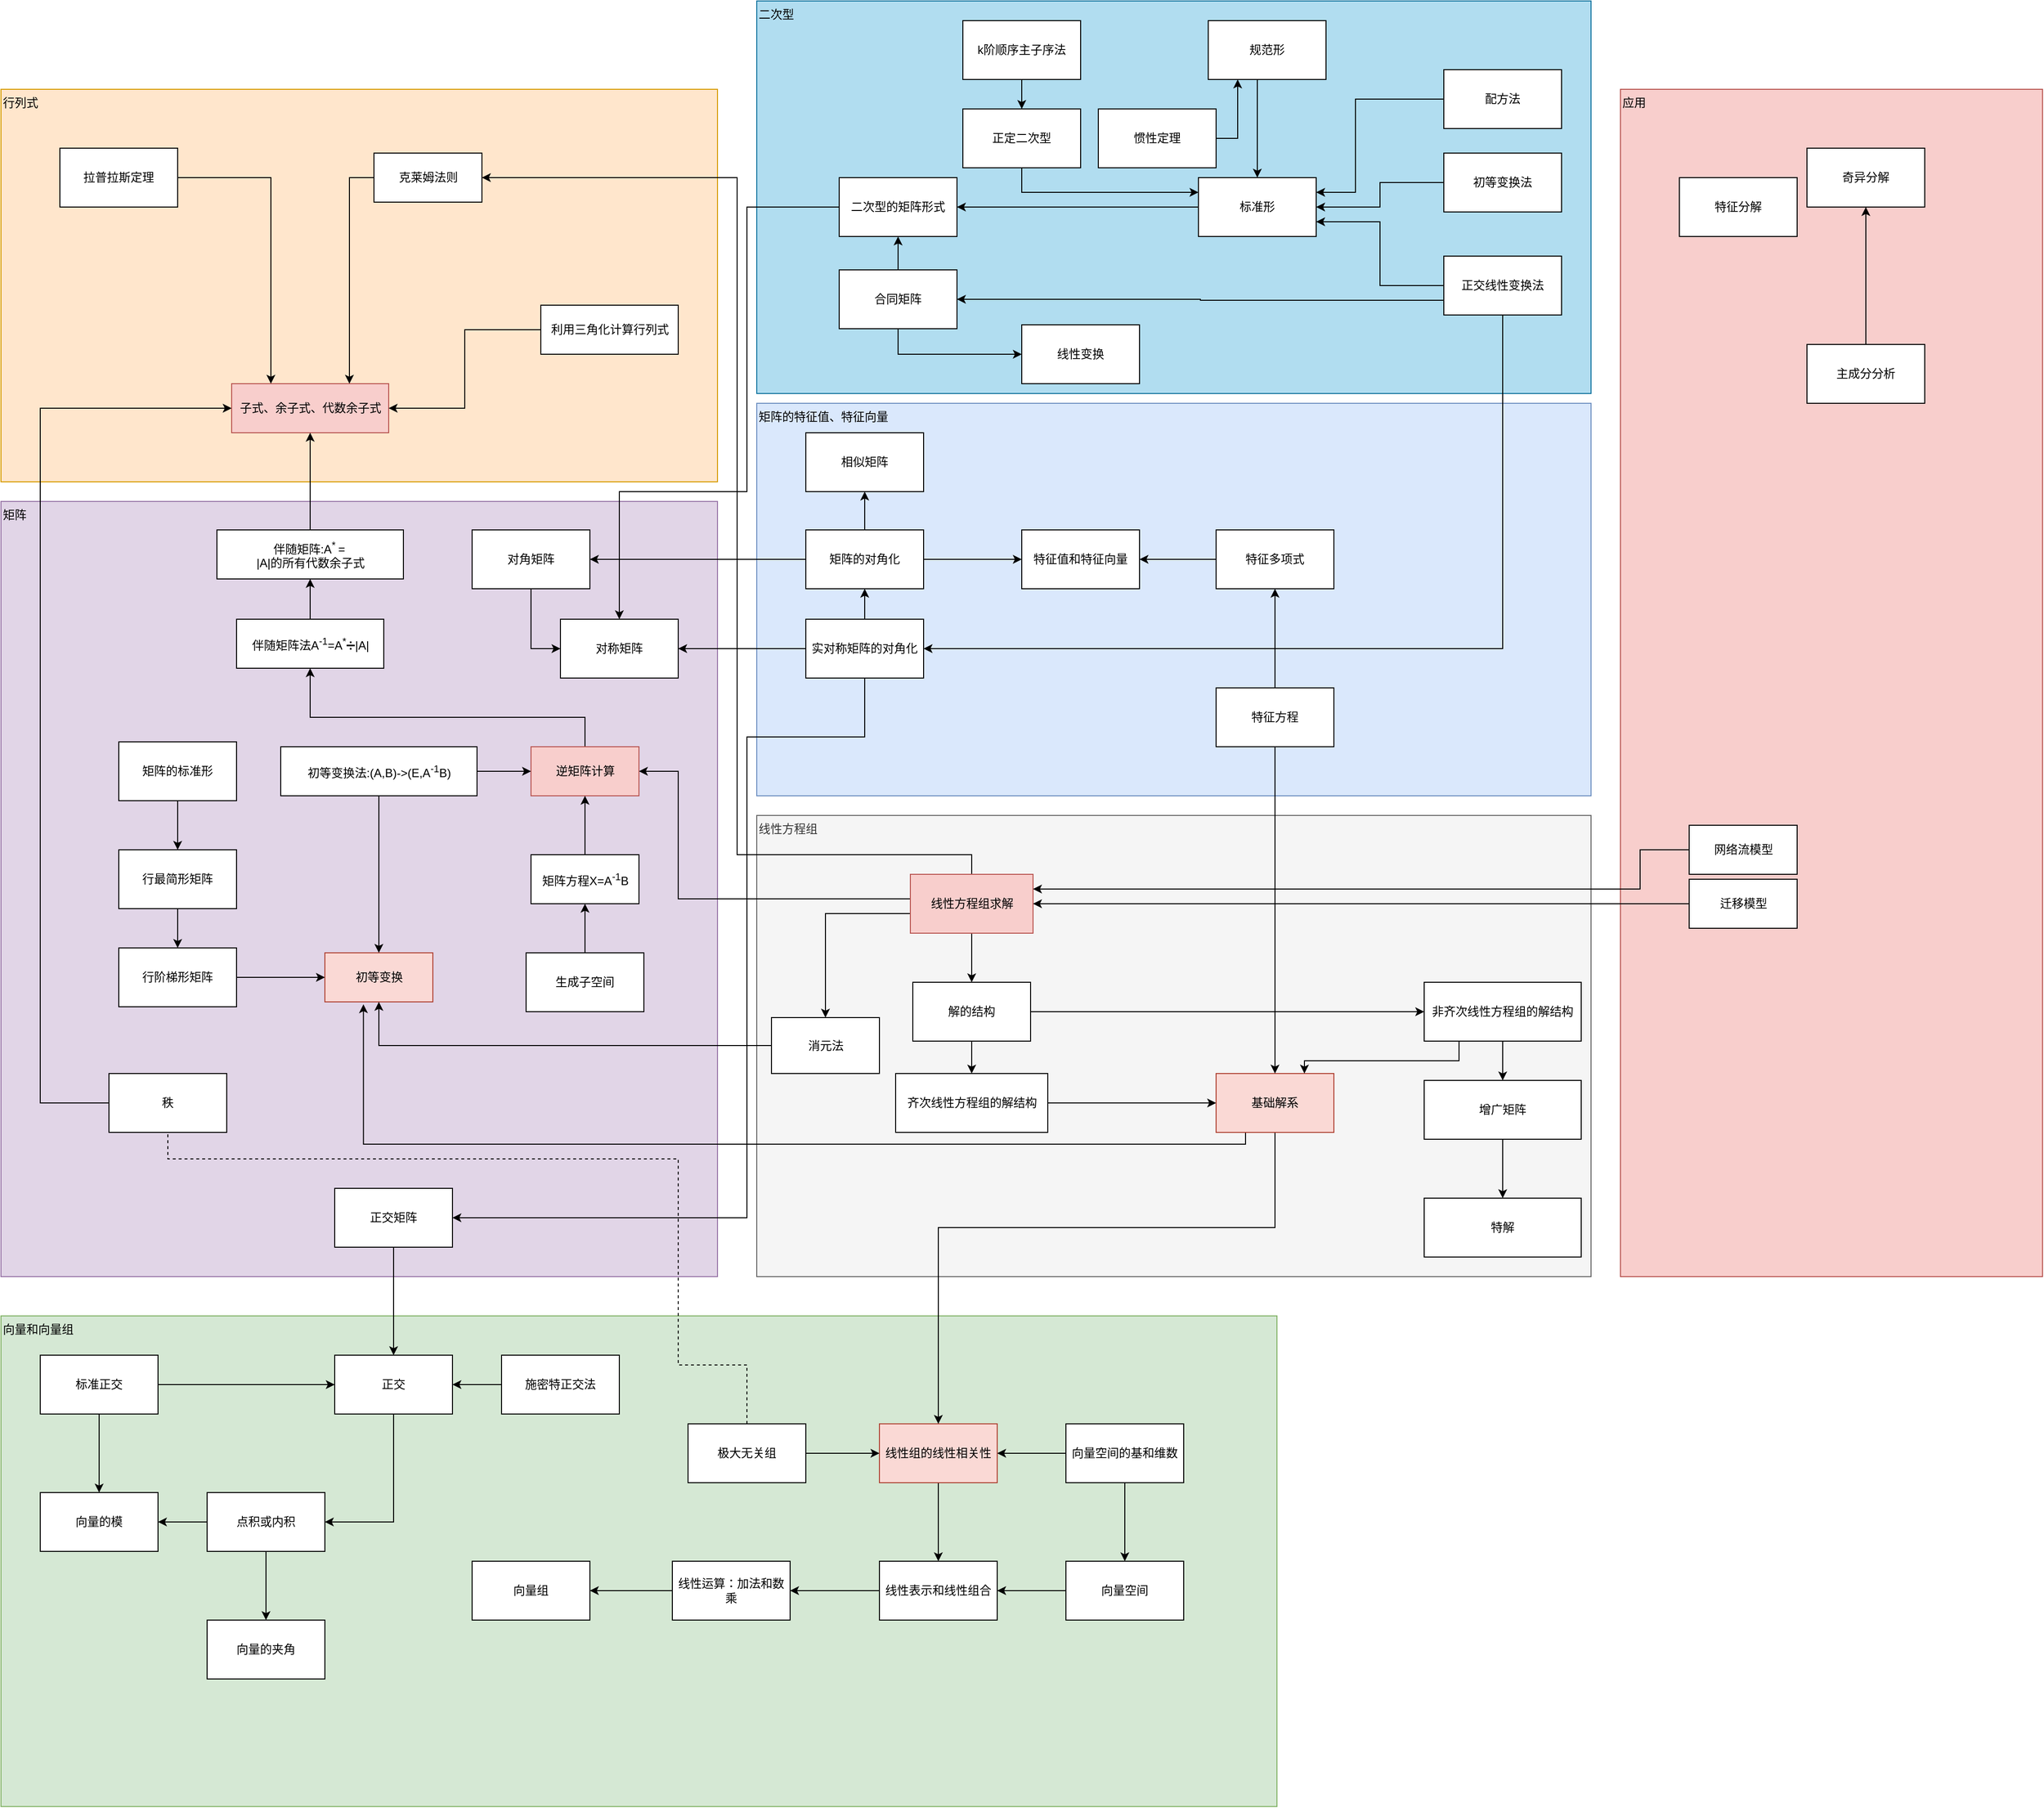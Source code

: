 <mxfile version="21.5.2" type="github">
  <diagram id="LYvnLIcDRPvLys48fhbC" name="Page-1">
    <mxGraphModel dx="2934" dy="1202" grid="1" gridSize="10" guides="1" tooltips="1" connect="1" arrows="1" fold="1" page="1" pageScale="1" pageWidth="827" pageHeight="1169" math="0" shadow="0">
      <root>
        <mxCell id="0" />
        <mxCell id="1" parent="0" />
        <mxCell id="4r-EFYu74ZcHJKSVUpbx-32" value="二次型" style="html=1;fillColor=#b1ddf0;strokeColor=#10739e;verticalAlign=top;align=left;" parent="1" vertex="1">
          <mxGeometry x="270" y="20" width="850" height="400" as="geometry" />
        </mxCell>
        <mxCell id="4r-EFYu74ZcHJKSVUpbx-9" value="应用" style="html=1;fillColor=#f8cecc;strokeColor=#b85450;verticalAlign=top;align=left;" parent="1" vertex="1">
          <mxGeometry x="1150" y="110" width="430" height="1210" as="geometry" />
        </mxCell>
        <mxCell id="4r-EFYu74ZcHJKSVUpbx-8" value="矩阵的特征值、特征向量" style="html=1;fillColor=#dae8fc;strokeColor=#6c8ebf;verticalAlign=top;align=left;" parent="1" vertex="1">
          <mxGeometry x="270" y="430" width="850" height="400" as="geometry" />
        </mxCell>
        <mxCell id="mByM-L_YtEdj-Pzh2EhQ-19" value="向量和向量组" style="rounded=0;whiteSpace=wrap;html=1;align=left;fillColor=#d5e8d4;strokeColor=#82b366;verticalAlign=top;" parent="1" vertex="1">
          <mxGeometry x="-500" y="1360" width="1300" height="500" as="geometry" />
        </mxCell>
        <mxCell id="mByM-L_YtEdj-Pzh2EhQ-14" value="线性方程组" style="rounded=0;whiteSpace=wrap;html=1;fillColor=#f5f5f5;strokeColor=#666666;fontColor=#333333;verticalAlign=top;align=left;" parent="1" vertex="1">
          <mxGeometry x="270" y="850" width="850" height="470" as="geometry" />
        </mxCell>
        <mxCell id="5PHVH8C7VnvAZDS9d-Uz-40" value="矩阵" style="html=1;align=left;verticalAlign=top;fillColor=#e1d5e7;strokeColor=#9673a6;" parent="1" vertex="1">
          <mxGeometry x="-500" y="530" width="730" height="790" as="geometry" />
        </mxCell>
        <mxCell id="5PHVH8C7VnvAZDS9d-Uz-39" value="行列式" style="html=1;fillColor=#ffe6cc;strokeColor=#d79b00;verticalAlign=top;align=left;" parent="1" vertex="1">
          <mxGeometry x="-500" y="110" width="730" height="400" as="geometry" />
        </mxCell>
        <mxCell id="5PHVH8C7VnvAZDS9d-Uz-6" value="子式、余子式、代数余子式" style="html=1;fillColor=#f8cecc;strokeColor=#b85450;" parent="1" vertex="1">
          <mxGeometry x="-265" y="410" width="160" height="50" as="geometry" />
        </mxCell>
        <mxCell id="4r-EFYu74ZcHJKSVUpbx-2" style="edgeStyle=orthogonalEdgeStyle;rounded=0;orthogonalLoop=1;jettySize=auto;html=1;entryX=1;entryY=0.5;entryDx=0;entryDy=0;" parent="1" source="5PHVH8C7VnvAZDS9d-Uz-12" target="5PHVH8C7VnvAZDS9d-Uz-6" edge="1">
          <mxGeometry relative="1" as="geometry" />
        </mxCell>
        <mxCell id="5PHVH8C7VnvAZDS9d-Uz-12" value="利用三角化计算行列式" style="html=1;" parent="1" vertex="1">
          <mxGeometry x="50" y="330" width="140" height="50" as="geometry" />
        </mxCell>
        <mxCell id="5PHVH8C7VnvAZDS9d-Uz-18" style="edgeStyle=orthogonalEdgeStyle;rounded=0;orthogonalLoop=1;jettySize=auto;html=1;entryX=0.75;entryY=0;entryDx=0;entryDy=0;" parent="1" source="5PHVH8C7VnvAZDS9d-Uz-17" target="5PHVH8C7VnvAZDS9d-Uz-6" edge="1">
          <mxGeometry relative="1" as="geometry">
            <Array as="points">
              <mxPoint x="-145" y="200" />
            </Array>
          </mxGeometry>
        </mxCell>
        <mxCell id="5PHVH8C7VnvAZDS9d-Uz-17" value="克莱姆法则" style="html=1;" parent="1" vertex="1">
          <mxGeometry x="-120" y="175" width="110" height="50" as="geometry" />
        </mxCell>
        <mxCell id="5PHVH8C7VnvAZDS9d-Uz-42" style="edgeStyle=orthogonalEdgeStyle;rounded=0;orthogonalLoop=1;jettySize=auto;html=1;entryX=0.5;entryY=1;entryDx=0;entryDy=0;" parent="1" source="5PHVH8C7VnvAZDS9d-Uz-23" target="5PHVH8C7VnvAZDS9d-Uz-41" edge="1">
          <mxGeometry relative="1" as="geometry" />
        </mxCell>
        <mxCell id="5PHVH8C7VnvAZDS9d-Uz-23" value="伴随矩阵法A&lt;sup&gt;-1&lt;/sup&gt;=A&lt;sup&gt;*&lt;/sup&gt;➗|A|" style="html=1;" parent="1" vertex="1">
          <mxGeometry x="-260" y="650" width="150" height="50" as="geometry" />
        </mxCell>
        <mxCell id="Q66xr4aZI0zNeTZ2arCn-2" style="edgeStyle=orthogonalEdgeStyle;rounded=0;orthogonalLoop=1;jettySize=auto;html=1;" parent="1" source="5PHVH8C7VnvAZDS9d-Uz-26" target="5PHVH8C7VnvAZDS9d-Uz-23" edge="1">
          <mxGeometry relative="1" as="geometry">
            <Array as="points">
              <mxPoint x="95" y="750" />
              <mxPoint x="-185" y="750" />
            </Array>
          </mxGeometry>
        </mxCell>
        <mxCell id="5PHVH8C7VnvAZDS9d-Uz-26" value="逆矩阵计算" style="html=1;fillColor=#f8cecc;strokeColor=#b85450;" parent="1" vertex="1">
          <mxGeometry x="40" y="780" width="110" height="50" as="geometry" />
        </mxCell>
        <mxCell id="5PHVH8C7VnvAZDS9d-Uz-32" style="edgeStyle=orthogonalEdgeStyle;rounded=0;orthogonalLoop=1;jettySize=auto;html=1;entryX=0.5;entryY=1;entryDx=0;entryDy=0;" parent="1" source="5PHVH8C7VnvAZDS9d-Uz-31" target="5PHVH8C7VnvAZDS9d-Uz-26" edge="1">
          <mxGeometry relative="1" as="geometry" />
        </mxCell>
        <mxCell id="5PHVH8C7VnvAZDS9d-Uz-31" value="矩阵方程X=A&lt;sup&gt;-1&lt;/sup&gt;B" style="html=1;" parent="1" vertex="1">
          <mxGeometry x="40" y="890" width="110" height="50" as="geometry" />
        </mxCell>
        <mxCell id="5PHVH8C7VnvAZDS9d-Uz-37" style="edgeStyle=orthogonalEdgeStyle;rounded=0;orthogonalLoop=1;jettySize=auto;html=1;entryX=1;entryY=0.5;entryDx=0;entryDy=0;" parent="1" source="5PHVH8C7VnvAZDS9d-Uz-36" target="5PHVH8C7VnvAZDS9d-Uz-17" edge="1">
          <mxGeometry relative="1" as="geometry">
            <Array as="points">
              <mxPoint x="250" y="890" />
              <mxPoint x="250" y="200" />
            </Array>
          </mxGeometry>
        </mxCell>
        <mxCell id="5PHVH8C7VnvAZDS9d-Uz-38" style="edgeStyle=orthogonalEdgeStyle;rounded=0;orthogonalLoop=1;jettySize=auto;html=1;exitX=0;exitY=0.25;exitDx=0;exitDy=0;entryX=1;entryY=0.5;entryDx=0;entryDy=0;" parent="1" source="5PHVH8C7VnvAZDS9d-Uz-36" target="5PHVH8C7VnvAZDS9d-Uz-26" edge="1">
          <mxGeometry relative="1" as="geometry">
            <mxPoint x="335" y="650" as="sourcePoint" />
            <Array as="points">
              <mxPoint x="190" y="935" />
              <mxPoint x="190" y="805" />
            </Array>
          </mxGeometry>
        </mxCell>
        <mxCell id="4r-EFYu74ZcHJKSVUpbx-16" style="edgeStyle=orthogonalEdgeStyle;rounded=0;orthogonalLoop=1;jettySize=auto;html=1;" parent="1" source="5PHVH8C7VnvAZDS9d-Uz-36" target="Q66xr4aZI0zNeTZ2arCn-20" edge="1">
          <mxGeometry relative="1" as="geometry" />
        </mxCell>
        <mxCell id="4r-EFYu74ZcHJKSVUpbx-34" style="edgeStyle=orthogonalEdgeStyle;rounded=0;orthogonalLoop=1;jettySize=auto;html=1;entryX=0.5;entryY=0;entryDx=0;entryDy=0;" parent="1" source="5PHVH8C7VnvAZDS9d-Uz-36" target="v2L_EON9UGw1XS5caEC3-1" edge="1">
          <mxGeometry relative="1" as="geometry">
            <Array as="points">
              <mxPoint x="340" y="950" />
            </Array>
          </mxGeometry>
        </mxCell>
        <mxCell id="5PHVH8C7VnvAZDS9d-Uz-36" value="线性方程组求解" style="html=1;fillColor=#f8cecc;strokeColor=#b85450;" parent="1" vertex="1">
          <mxGeometry x="426.5" y="910" width="125" height="60" as="geometry" />
        </mxCell>
        <mxCell id="5PHVH8C7VnvAZDS9d-Uz-43" style="edgeStyle=orthogonalEdgeStyle;rounded=0;orthogonalLoop=1;jettySize=auto;html=1;" parent="1" source="5PHVH8C7VnvAZDS9d-Uz-41" target="5PHVH8C7VnvAZDS9d-Uz-6" edge="1">
          <mxGeometry relative="1" as="geometry" />
        </mxCell>
        <mxCell id="5PHVH8C7VnvAZDS9d-Uz-41" value="伴随矩阵:A&lt;sup&gt;* &lt;/sup&gt;=&lt;sup&gt;&amp;nbsp;&lt;/sup&gt;&lt;br&gt;|A|的所有代数余子式" style="html=1;align=center;" parent="1" vertex="1">
          <mxGeometry x="-280" y="559" width="190" height="50" as="geometry" />
        </mxCell>
        <mxCell id="5PHVH8C7VnvAZDS9d-Uz-46" value="初等变换" style="html=1;align=center;fillColor=#fad9d5;strokeColor=#ae4132;" parent="1" vertex="1">
          <mxGeometry x="-170" y="990" width="110" height="50" as="geometry" />
        </mxCell>
        <mxCell id="5PHVH8C7VnvAZDS9d-Uz-50" style="edgeStyle=orthogonalEdgeStyle;rounded=0;orthogonalLoop=1;jettySize=auto;html=1;entryX=0;entryY=0.5;entryDx=0;entryDy=0;" parent="1" source="5PHVH8C7VnvAZDS9d-Uz-48" target="5PHVH8C7VnvAZDS9d-Uz-26" edge="1">
          <mxGeometry relative="1" as="geometry" />
        </mxCell>
        <mxCell id="8KO_xlE7mbNVx4oiLtrY-1" style="edgeStyle=orthogonalEdgeStyle;rounded=0;orthogonalLoop=1;jettySize=auto;html=1;entryX=0.5;entryY=0;entryDx=0;entryDy=0;" edge="1" parent="1" source="5PHVH8C7VnvAZDS9d-Uz-48" target="5PHVH8C7VnvAZDS9d-Uz-46">
          <mxGeometry relative="1" as="geometry" />
        </mxCell>
        <mxCell id="5PHVH8C7VnvAZDS9d-Uz-48" value="初等变换法:(A,B)-&amp;gt;(E,A&lt;sup&gt;-1&lt;/sup&gt;B)" style="html=1;align=center;" parent="1" vertex="1">
          <mxGeometry x="-215" y="780" width="200" height="50" as="geometry" />
        </mxCell>
        <mxCell id="mByM-L_YtEdj-Pzh2EhQ-39" style="edgeStyle=orthogonalEdgeStyle;rounded=0;orthogonalLoop=1;jettySize=auto;html=1;entryX=0;entryY=0.5;entryDx=0;entryDy=0;exitX=0;exitY=0.5;exitDx=0;exitDy=0;" parent="1" source="mByM-L_YtEdj-Pzh2EhQ-2" target="5PHVH8C7VnvAZDS9d-Uz-6" edge="1">
          <mxGeometry relative="1" as="geometry">
            <Array as="points">
              <mxPoint x="-460" y="1143" />
              <mxPoint x="-460" y="435" />
            </Array>
          </mxGeometry>
        </mxCell>
        <mxCell id="mByM-L_YtEdj-Pzh2EhQ-2" value="秩" style="rounded=0;whiteSpace=wrap;html=1;" parent="1" vertex="1">
          <mxGeometry x="-390" y="1113" width="120" height="60" as="geometry" />
        </mxCell>
        <mxCell id="mByM-L_YtEdj-Pzh2EhQ-36" style="edgeStyle=orthogonalEdgeStyle;rounded=0;orthogonalLoop=1;jettySize=auto;html=1;entryX=1;entryY=0.5;entryDx=0;entryDy=0;" parent="1" source="mByM-L_YtEdj-Pzh2EhQ-3" target="mByM-L_YtEdj-Pzh2EhQ-30" edge="1">
          <mxGeometry relative="1" as="geometry">
            <Array as="points">
              <mxPoint x="-100" y="1570" />
            </Array>
          </mxGeometry>
        </mxCell>
        <mxCell id="mByM-L_YtEdj-Pzh2EhQ-3" value="正交" style="rounded=0;whiteSpace=wrap;html=1;" parent="1" vertex="1">
          <mxGeometry x="-160" y="1400" width="120" height="60" as="geometry" />
        </mxCell>
        <mxCell id="mByM-L_YtEdj-Pzh2EhQ-5" style="edgeStyle=orthogonalEdgeStyle;rounded=0;orthogonalLoop=1;jettySize=auto;html=1;" parent="1" source="mByM-L_YtEdj-Pzh2EhQ-4" target="mByM-L_YtEdj-Pzh2EhQ-3" edge="1">
          <mxGeometry relative="1" as="geometry" />
        </mxCell>
        <mxCell id="4r-EFYu74ZcHJKSVUpbx-5" style="edgeStyle=orthogonalEdgeStyle;rounded=0;orthogonalLoop=1;jettySize=auto;html=1;entryX=0.5;entryY=0;entryDx=0;entryDy=0;" parent="1" source="mByM-L_YtEdj-Pzh2EhQ-4" target="mByM-L_YtEdj-Pzh2EhQ-21" edge="1">
          <mxGeometry relative="1" as="geometry" />
        </mxCell>
        <mxCell id="mByM-L_YtEdj-Pzh2EhQ-4" value="标准正交" style="rounded=0;whiteSpace=wrap;html=1;" parent="1" vertex="1">
          <mxGeometry x="-460" y="1400" width="120" height="60" as="geometry" />
        </mxCell>
        <mxCell id="8KO_xlE7mbNVx4oiLtrY-4" style="edgeStyle=orthogonalEdgeStyle;rounded=0;orthogonalLoop=1;jettySize=auto;html=1;entryX=0;entryY=0.5;entryDx=0;entryDy=0;" edge="1" parent="1" source="mByM-L_YtEdj-Pzh2EhQ-6" target="5PHVH8C7VnvAZDS9d-Uz-46">
          <mxGeometry relative="1" as="geometry" />
        </mxCell>
        <mxCell id="mByM-L_YtEdj-Pzh2EhQ-6" value="行阶梯形矩阵" style="rounded=0;whiteSpace=wrap;html=1;" parent="1" vertex="1">
          <mxGeometry x="-380" y="985" width="120" height="60" as="geometry" />
        </mxCell>
        <mxCell id="8KO_xlE7mbNVx4oiLtrY-3" style="edgeStyle=orthogonalEdgeStyle;rounded=0;orthogonalLoop=1;jettySize=auto;html=1;entryX=0.5;entryY=0;entryDx=0;entryDy=0;" edge="1" parent="1" source="mByM-L_YtEdj-Pzh2EhQ-12" target="mByM-L_YtEdj-Pzh2EhQ-6">
          <mxGeometry relative="1" as="geometry" />
        </mxCell>
        <mxCell id="mByM-L_YtEdj-Pzh2EhQ-12" value="行最简形矩阵" style="rounded=0;whiteSpace=wrap;html=1;" parent="1" vertex="1">
          <mxGeometry x="-380" y="885" width="120" height="60" as="geometry" />
        </mxCell>
        <mxCell id="mByM-L_YtEdj-Pzh2EhQ-17" value="特征分解" style="rounded=0;whiteSpace=wrap;html=1;align=center;" parent="1" vertex="1">
          <mxGeometry x="1210" y="200" width="120" height="60" as="geometry" />
        </mxCell>
        <mxCell id="mByM-L_YtEdj-Pzh2EhQ-18" value="奇异分解" style="rounded=0;whiteSpace=wrap;html=1;align=center;" parent="1" vertex="1">
          <mxGeometry x="1340" y="170" width="120" height="60" as="geometry" />
        </mxCell>
        <mxCell id="mByM-L_YtEdj-Pzh2EhQ-21" value="向量的模" style="rounded=0;whiteSpace=wrap;html=1;align=center;" parent="1" vertex="1">
          <mxGeometry x="-460" y="1540" width="120" height="60" as="geometry" />
        </mxCell>
        <mxCell id="mByM-L_YtEdj-Pzh2EhQ-28" style="edgeStyle=orthogonalEdgeStyle;rounded=0;orthogonalLoop=1;jettySize=auto;html=1;entryX=0.5;entryY=1;entryDx=0;entryDy=0;" parent="1" source="mByM-L_YtEdj-Pzh2EhQ-27" target="mByM-L_YtEdj-Pzh2EhQ-18" edge="1">
          <mxGeometry relative="1" as="geometry" />
        </mxCell>
        <mxCell id="mByM-L_YtEdj-Pzh2EhQ-27" value="主成分分析" style="rounded=0;whiteSpace=wrap;html=1;align=center;" parent="1" vertex="1">
          <mxGeometry x="1340" y="370" width="120" height="60" as="geometry" />
        </mxCell>
        <mxCell id="4r-EFYu74ZcHJKSVUpbx-3" style="edgeStyle=orthogonalEdgeStyle;rounded=0;orthogonalLoop=1;jettySize=auto;html=1;entryX=1;entryY=0.5;entryDx=0;entryDy=0;" parent="1" source="mByM-L_YtEdj-Pzh2EhQ-30" target="mByM-L_YtEdj-Pzh2EhQ-21" edge="1">
          <mxGeometry relative="1" as="geometry" />
        </mxCell>
        <mxCell id="4r-EFYu74ZcHJKSVUpbx-4" style="edgeStyle=orthogonalEdgeStyle;rounded=0;orthogonalLoop=1;jettySize=auto;html=1;entryX=0.5;entryY=0;entryDx=0;entryDy=0;" parent="1" source="mByM-L_YtEdj-Pzh2EhQ-30" target="Q66xr4aZI0zNeTZ2arCn-28" edge="1">
          <mxGeometry relative="1" as="geometry" />
        </mxCell>
        <mxCell id="mByM-L_YtEdj-Pzh2EhQ-30" value="点积或内积" style="rounded=0;whiteSpace=wrap;html=1;align=center;" parent="1" vertex="1">
          <mxGeometry x="-290" y="1540" width="120" height="60" as="geometry" />
        </mxCell>
        <mxCell id="mByM-L_YtEdj-Pzh2EhQ-34" style="edgeStyle=orthogonalEdgeStyle;rounded=0;orthogonalLoop=1;jettySize=auto;html=1;" parent="1" source="mByM-L_YtEdj-Pzh2EhQ-33" target="5PHVH8C7VnvAZDS9d-Uz-31" edge="1">
          <mxGeometry relative="1" as="geometry" />
        </mxCell>
        <mxCell id="mByM-L_YtEdj-Pzh2EhQ-33" value="生成子空间" style="rounded=0;whiteSpace=wrap;html=1;align=center;" parent="1" vertex="1">
          <mxGeometry x="35" y="990" width="120" height="60" as="geometry" />
        </mxCell>
        <mxCell id="mByM-L_YtEdj-Pzh2EhQ-38" style="edgeStyle=orthogonalEdgeStyle;rounded=0;orthogonalLoop=1;jettySize=auto;html=1;" parent="1" source="mByM-L_YtEdj-Pzh2EhQ-37" target="mByM-L_YtEdj-Pzh2EhQ-3" edge="1">
          <mxGeometry relative="1" as="geometry" />
        </mxCell>
        <mxCell id="mByM-L_YtEdj-Pzh2EhQ-37" value="正交矩阵" style="rounded=0;whiteSpace=wrap;html=1;align=center;" parent="1" vertex="1">
          <mxGeometry x="-160" y="1230" width="120" height="60" as="geometry" />
        </mxCell>
        <mxCell id="8KO_xlE7mbNVx4oiLtrY-5" style="edgeStyle=orthogonalEdgeStyle;rounded=0;orthogonalLoop=1;jettySize=auto;html=1;" edge="1" parent="1" source="mByM-L_YtEdj-Pzh2EhQ-43" target="mByM-L_YtEdj-Pzh2EhQ-12">
          <mxGeometry relative="1" as="geometry" />
        </mxCell>
        <mxCell id="mByM-L_YtEdj-Pzh2EhQ-43" value="&lt;span&gt;矩阵的&lt;/span&gt;&lt;span&gt;标准形&lt;/span&gt;" style="rounded=0;whiteSpace=wrap;html=1;align=center;" parent="1" vertex="1">
          <mxGeometry x="-380" y="775" width="120" height="60" as="geometry" />
        </mxCell>
        <mxCell id="v2L_EON9UGw1XS5caEC3-2" style="edgeStyle=orthogonalEdgeStyle;rounded=0;orthogonalLoop=1;jettySize=auto;html=1;" parent="1" source="v2L_EON9UGw1XS5caEC3-1" target="5PHVH8C7VnvAZDS9d-Uz-46" edge="1">
          <mxGeometry relative="1" as="geometry" />
        </mxCell>
        <mxCell id="v2L_EON9UGw1XS5caEC3-1" value="消元法" style="html=1;" parent="1" vertex="1">
          <mxGeometry x="285" y="1056" width="110" height="57" as="geometry" />
        </mxCell>
        <mxCell id="v2L_EON9UGw1XS5caEC3-10" style="edgeStyle=orthogonalEdgeStyle;rounded=0;orthogonalLoop=1;jettySize=auto;html=1;entryX=1;entryY=0.25;entryDx=0;entryDy=0;" parent="1" source="v2L_EON9UGw1XS5caEC3-6" target="5PHVH8C7VnvAZDS9d-Uz-36" edge="1">
          <mxGeometry relative="1" as="geometry">
            <Array as="points">
              <mxPoint x="1170" y="885" />
              <mxPoint x="1170" y="925" />
            </Array>
          </mxGeometry>
        </mxCell>
        <mxCell id="v2L_EON9UGw1XS5caEC3-6" value="网络流模型" style="html=1;" parent="1" vertex="1">
          <mxGeometry x="1220" y="860" width="110" height="50" as="geometry" />
        </mxCell>
        <mxCell id="v2L_EON9UGw1XS5caEC3-8" style="edgeStyle=orthogonalEdgeStyle;rounded=0;orthogonalLoop=1;jettySize=auto;html=1;" parent="1" source="v2L_EON9UGw1XS5caEC3-7" target="5PHVH8C7VnvAZDS9d-Uz-36" edge="1">
          <mxGeometry relative="1" as="geometry">
            <Array as="points">
              <mxPoint x="1215" y="940" />
            </Array>
          </mxGeometry>
        </mxCell>
        <mxCell id="v2L_EON9UGw1XS5caEC3-7" value="迁移模型" style="html=1;" parent="1" vertex="1">
          <mxGeometry x="1220" y="915" width="110" height="50" as="geometry" />
        </mxCell>
        <mxCell id="Q66xr4aZI0zNeTZ2arCn-5" style="edgeStyle=orthogonalEdgeStyle;rounded=0;orthogonalLoop=1;jettySize=auto;html=1;entryX=0.25;entryY=0;entryDx=0;entryDy=0;" parent="1" source="Q66xr4aZI0zNeTZ2arCn-4" target="5PHVH8C7VnvAZDS9d-Uz-6" edge="1">
          <mxGeometry relative="1" as="geometry" />
        </mxCell>
        <mxCell id="Q66xr4aZI0zNeTZ2arCn-4" value="拉普拉斯定理" style="rounded=0;whiteSpace=wrap;html=1;" parent="1" vertex="1">
          <mxGeometry x="-440" y="170" width="120" height="60" as="geometry" />
        </mxCell>
        <mxCell id="Q66xr4aZI0zNeTZ2arCn-7" value="向量组" style="rounded=0;whiteSpace=wrap;html=1;align=center;" parent="1" vertex="1">
          <mxGeometry x="-20" y="1610" width="120" height="60" as="geometry" />
        </mxCell>
        <mxCell id="Q66xr4aZI0zNeTZ2arCn-12" style="edgeStyle=orthogonalEdgeStyle;rounded=0;orthogonalLoop=1;jettySize=auto;html=1;entryX=1;entryY=0.5;entryDx=0;entryDy=0;" parent="1" source="Q66xr4aZI0zNeTZ2arCn-11" target="ajbMW7xG6SO7G7sNsmec-1" edge="1">
          <mxGeometry relative="1" as="geometry" />
        </mxCell>
        <mxCell id="Q66xr4aZI0zNeTZ2arCn-11" value="线性表示和线性组合" style="rounded=0;whiteSpace=wrap;html=1;align=center;" parent="1" vertex="1">
          <mxGeometry x="395" y="1610" width="120" height="60" as="geometry" />
        </mxCell>
        <mxCell id="ajbMW7xG6SO7G7sNsmec-3" style="edgeStyle=orthogonalEdgeStyle;rounded=0;orthogonalLoop=1;jettySize=auto;html=1;entryX=0.5;entryY=0;entryDx=0;entryDy=0;" parent="1" source="Q66xr4aZI0zNeTZ2arCn-15" target="Q66xr4aZI0zNeTZ2arCn-11" edge="1">
          <mxGeometry relative="1" as="geometry" />
        </mxCell>
        <mxCell id="Q66xr4aZI0zNeTZ2arCn-15" value="线性组的线性相关性" style="rounded=0;whiteSpace=wrap;html=1;align=center;fillColor=#fad9d5;strokeColor=#ae4132;" parent="1" vertex="1">
          <mxGeometry x="395" y="1470" width="120" height="60" as="geometry" />
        </mxCell>
        <mxCell id="Q66xr4aZI0zNeTZ2arCn-18" style="edgeStyle=orthogonalEdgeStyle;rounded=0;orthogonalLoop=1;jettySize=auto;html=1;" parent="1" source="Q66xr4aZI0zNeTZ2arCn-17" target="Q66xr4aZI0zNeTZ2arCn-15" edge="1">
          <mxGeometry relative="1" as="geometry" />
        </mxCell>
        <mxCell id="Q66xr4aZI0zNeTZ2arCn-19" style="edgeStyle=orthogonalEdgeStyle;rounded=0;orthogonalLoop=1;jettySize=auto;html=1;exitX=0.5;exitY=0;exitDx=0;exitDy=0;endArrow=none;endFill=0;dashed=1;" parent="1" source="Q66xr4aZI0zNeTZ2arCn-17" target="mByM-L_YtEdj-Pzh2EhQ-2" edge="1">
          <mxGeometry relative="1" as="geometry">
            <Array as="points">
              <mxPoint x="260" y="1410" />
              <mxPoint x="190" y="1410" />
              <mxPoint x="190" y="1200" />
              <mxPoint x="-330" y="1200" />
            </Array>
          </mxGeometry>
        </mxCell>
        <mxCell id="Q66xr4aZI0zNeTZ2arCn-17" value="极大无关组" style="rounded=0;whiteSpace=wrap;html=1;align=center;" parent="1" vertex="1">
          <mxGeometry x="200" y="1470" width="120" height="60" as="geometry" />
        </mxCell>
        <mxCell id="4r-EFYu74ZcHJKSVUpbx-65" style="edgeStyle=orthogonalEdgeStyle;rounded=0;orthogonalLoop=1;jettySize=auto;html=1;entryX=0;entryY=0.5;entryDx=0;entryDy=0;exitX=1;exitY=0.5;exitDx=0;exitDy=0;" parent="1" source="Q66xr4aZI0zNeTZ2arCn-20" target="4r-EFYu74ZcHJKSVUpbx-63" edge="1">
          <mxGeometry relative="1" as="geometry" />
        </mxCell>
        <mxCell id="4r-EFYu74ZcHJKSVUpbx-69" style="edgeStyle=orthogonalEdgeStyle;rounded=0;orthogonalLoop=1;jettySize=auto;html=1;entryX=0.5;entryY=0;entryDx=0;entryDy=0;" parent="1" source="Q66xr4aZI0zNeTZ2arCn-20" target="4r-EFYu74ZcHJKSVUpbx-62" edge="1">
          <mxGeometry relative="1" as="geometry" />
        </mxCell>
        <mxCell id="Q66xr4aZI0zNeTZ2arCn-20" value="解的结构" style="rounded=0;whiteSpace=wrap;html=1;align=center;" parent="1" vertex="1">
          <mxGeometry x="429" y="1020" width="120" height="60" as="geometry" />
        </mxCell>
        <mxCell id="ajbMW7xG6SO7G7sNsmec-5" style="edgeStyle=orthogonalEdgeStyle;rounded=0;orthogonalLoop=1;jettySize=auto;html=1;entryX=1;entryY=0.5;entryDx=0;entryDy=0;" parent="1" source="Q66xr4aZI0zNeTZ2arCn-23" target="Q66xr4aZI0zNeTZ2arCn-11" edge="1">
          <mxGeometry relative="1" as="geometry">
            <Array as="points">
              <mxPoint x="540" y="1640" />
              <mxPoint x="540" y="1640" />
            </Array>
          </mxGeometry>
        </mxCell>
        <mxCell id="Q66xr4aZI0zNeTZ2arCn-23" value="向量空间" style="rounded=0;whiteSpace=wrap;html=1;align=center;" parent="1" vertex="1">
          <mxGeometry x="585" y="1610" width="120" height="60" as="geometry" />
        </mxCell>
        <mxCell id="Q66xr4aZI0zNeTZ2arCn-28" value="向量的夹角" style="rounded=0;whiteSpace=wrap;html=1;align=center;" parent="1" vertex="1">
          <mxGeometry x="-290" y="1670" width="120" height="60" as="geometry" />
        </mxCell>
        <mxCell id="ajbMW7xG6SO7G7sNsmec-2" style="edgeStyle=orthogonalEdgeStyle;rounded=0;orthogonalLoop=1;jettySize=auto;html=1;entryX=1;entryY=0.5;entryDx=0;entryDy=0;" parent="1" source="ajbMW7xG6SO7G7sNsmec-1" target="Q66xr4aZI0zNeTZ2arCn-7" edge="1">
          <mxGeometry relative="1" as="geometry" />
        </mxCell>
        <mxCell id="ajbMW7xG6SO7G7sNsmec-1" value="线性运算：加法和数乘" style="rounded=0;whiteSpace=wrap;html=1;" parent="1" vertex="1">
          <mxGeometry x="184" y="1610" width="120" height="60" as="geometry" />
        </mxCell>
        <mxCell id="ajbMW7xG6SO7G7sNsmec-7" style="edgeStyle=orthogonalEdgeStyle;rounded=0;orthogonalLoop=1;jettySize=auto;html=1;entryX=0.5;entryY=0;entryDx=0;entryDy=0;" parent="1" source="ajbMW7xG6SO7G7sNsmec-6" target="Q66xr4aZI0zNeTZ2arCn-23" edge="1">
          <mxGeometry relative="1" as="geometry" />
        </mxCell>
        <mxCell id="ajbMW7xG6SO7G7sNsmec-8" style="edgeStyle=orthogonalEdgeStyle;rounded=0;orthogonalLoop=1;jettySize=auto;html=1;entryX=1;entryY=0.5;entryDx=0;entryDy=0;" parent="1" source="ajbMW7xG6SO7G7sNsmec-6" target="Q66xr4aZI0zNeTZ2arCn-15" edge="1">
          <mxGeometry relative="1" as="geometry" />
        </mxCell>
        <mxCell id="ajbMW7xG6SO7G7sNsmec-6" value="向量空间的基和维数" style="rounded=0;whiteSpace=wrap;html=1;" parent="1" vertex="1">
          <mxGeometry x="585" y="1470" width="120" height="60" as="geometry" />
        </mxCell>
        <mxCell id="4r-EFYu74ZcHJKSVUpbx-10" value="特征值和特征向量" style="rounded=0;whiteSpace=wrap;html=1;" parent="1" vertex="1">
          <mxGeometry x="540" y="559" width="120" height="60" as="geometry" />
        </mxCell>
        <mxCell id="4r-EFYu74ZcHJKSVUpbx-14" value="" style="edgeStyle=orthogonalEdgeStyle;rounded=0;orthogonalLoop=1;jettySize=auto;html=1;entryX=0.357;entryY=1.049;entryDx=0;entryDy=0;entryPerimeter=0;exitX=0.25;exitY=1;exitDx=0;exitDy=0;" parent="1" source="4r-EFYu74ZcHJKSVUpbx-12" target="5PHVH8C7VnvAZDS9d-Uz-46" edge="1">
          <mxGeometry relative="1" as="geometry">
            <mxPoint x="550" y="1253" as="targetPoint" />
            <Array as="points">
              <mxPoint x="768" y="1185" />
              <mxPoint x="-131" y="1185" />
            </Array>
          </mxGeometry>
        </mxCell>
        <mxCell id="4r-EFYu74ZcHJKSVUpbx-73" style="edgeStyle=orthogonalEdgeStyle;rounded=0;orthogonalLoop=1;jettySize=auto;html=1;entryX=0.5;entryY=0;entryDx=0;entryDy=0;" parent="1" source="4r-EFYu74ZcHJKSVUpbx-12" target="Q66xr4aZI0zNeTZ2arCn-15" edge="1">
          <mxGeometry relative="1" as="geometry">
            <Array as="points">
              <mxPoint x="798" y="1270" />
              <mxPoint x="455" y="1270" />
            </Array>
          </mxGeometry>
        </mxCell>
        <mxCell id="4r-EFYu74ZcHJKSVUpbx-12" value="基础解系" style="rounded=0;whiteSpace=wrap;html=1;fillColor=#fad9d5;strokeColor=#ae4132;" parent="1" vertex="1">
          <mxGeometry x="738" y="1113" width="120" height="60" as="geometry" />
        </mxCell>
        <mxCell id="4r-EFYu74ZcHJKSVUpbx-18" value="相似矩阵" style="rounded=0;whiteSpace=wrap;html=1;" parent="1" vertex="1">
          <mxGeometry x="320" y="460" width="120" height="60" as="geometry" />
        </mxCell>
        <mxCell id="4r-EFYu74ZcHJKSVUpbx-20" style="edgeStyle=orthogonalEdgeStyle;rounded=0;orthogonalLoop=1;jettySize=auto;html=1;entryX=0.5;entryY=1;entryDx=0;entryDy=0;" parent="1" source="4r-EFYu74ZcHJKSVUpbx-19" target="4r-EFYu74ZcHJKSVUpbx-18" edge="1">
          <mxGeometry relative="1" as="geometry" />
        </mxCell>
        <mxCell id="4r-EFYu74ZcHJKSVUpbx-26" style="edgeStyle=orthogonalEdgeStyle;rounded=0;orthogonalLoop=1;jettySize=auto;html=1;entryX=1;entryY=0.5;entryDx=0;entryDy=0;" parent="1" source="4r-EFYu74ZcHJKSVUpbx-19" target="4r-EFYu74ZcHJKSVUpbx-21" edge="1">
          <mxGeometry relative="1" as="geometry" />
        </mxCell>
        <mxCell id="4r-EFYu74ZcHJKSVUpbx-27" style="edgeStyle=orthogonalEdgeStyle;rounded=0;orthogonalLoop=1;jettySize=auto;html=1;" parent="1" source="4r-EFYu74ZcHJKSVUpbx-19" target="4r-EFYu74ZcHJKSVUpbx-10" edge="1">
          <mxGeometry relative="1" as="geometry" />
        </mxCell>
        <mxCell id="4r-EFYu74ZcHJKSVUpbx-19" value="矩阵的对角化" style="rounded=0;whiteSpace=wrap;html=1;" parent="1" vertex="1">
          <mxGeometry x="320" y="559" width="120" height="60" as="geometry" />
        </mxCell>
        <mxCell id="4r-EFYu74ZcHJKSVUpbx-23" style="edgeStyle=orthogonalEdgeStyle;rounded=0;orthogonalLoop=1;jettySize=auto;html=1;entryX=0;entryY=0.5;entryDx=0;entryDy=0;" parent="1" source="4r-EFYu74ZcHJKSVUpbx-21" target="4r-EFYu74ZcHJKSVUpbx-22" edge="1">
          <mxGeometry relative="1" as="geometry" />
        </mxCell>
        <mxCell id="4r-EFYu74ZcHJKSVUpbx-21" value="对角矩阵" style="rounded=0;whiteSpace=wrap;html=1;" parent="1" vertex="1">
          <mxGeometry x="-20" y="559" width="120" height="60" as="geometry" />
        </mxCell>
        <mxCell id="4r-EFYu74ZcHJKSVUpbx-22" value="对称矩阵" style="rounded=0;whiteSpace=wrap;html=1;" parent="1" vertex="1">
          <mxGeometry x="70" y="650" width="120" height="60" as="geometry" />
        </mxCell>
        <mxCell id="4r-EFYu74ZcHJKSVUpbx-29" style="edgeStyle=orthogonalEdgeStyle;rounded=0;orthogonalLoop=1;jettySize=auto;html=1;entryX=0.5;entryY=1;entryDx=0;entryDy=0;" parent="1" source="4r-EFYu74ZcHJKSVUpbx-28" target="4r-EFYu74ZcHJKSVUpbx-19" edge="1">
          <mxGeometry relative="1" as="geometry" />
        </mxCell>
        <mxCell id="4r-EFYu74ZcHJKSVUpbx-30" style="edgeStyle=orthogonalEdgeStyle;rounded=0;orthogonalLoop=1;jettySize=auto;html=1;entryX=1;entryY=0.5;entryDx=0;entryDy=0;exitX=0;exitY=0.5;exitDx=0;exitDy=0;" parent="1" source="4r-EFYu74ZcHJKSVUpbx-28" target="4r-EFYu74ZcHJKSVUpbx-22" edge="1">
          <mxGeometry relative="1" as="geometry">
            <Array as="points">
              <mxPoint x="300" y="680" />
              <mxPoint x="300" y="680" />
            </Array>
          </mxGeometry>
        </mxCell>
        <mxCell id="4r-EFYu74ZcHJKSVUpbx-31" style="edgeStyle=orthogonalEdgeStyle;rounded=0;orthogonalLoop=1;jettySize=auto;html=1;entryX=1;entryY=0.5;entryDx=0;entryDy=0;" parent="1" source="4r-EFYu74ZcHJKSVUpbx-28" target="mByM-L_YtEdj-Pzh2EhQ-37" edge="1">
          <mxGeometry relative="1" as="geometry">
            <Array as="points">
              <mxPoint x="380" y="770" />
              <mxPoint x="260" y="770" />
              <mxPoint x="260" y="1260" />
            </Array>
          </mxGeometry>
        </mxCell>
        <mxCell id="4r-EFYu74ZcHJKSVUpbx-28" value="实对称矩阵的对角化" style="rounded=0;whiteSpace=wrap;html=1;" parent="1" vertex="1">
          <mxGeometry x="320" y="650" width="120" height="60" as="geometry" />
        </mxCell>
        <mxCell id="079bAoi-0RX77cz1BNGW-2" style="edgeStyle=orthogonalEdgeStyle;rounded=0;orthogonalLoop=1;jettySize=auto;html=1;" parent="1" source="4r-EFYu74ZcHJKSVUpbx-35" target="4r-EFYu74ZcHJKSVUpbx-36" edge="1">
          <mxGeometry relative="1" as="geometry">
            <Array as="points">
              <mxPoint x="414" y="380" />
            </Array>
          </mxGeometry>
        </mxCell>
        <mxCell id="079bAoi-0RX77cz1BNGW-6" style="edgeStyle=orthogonalEdgeStyle;rounded=0;orthogonalLoop=1;jettySize=auto;html=1;" parent="1" source="4r-EFYu74ZcHJKSVUpbx-35" target="4r-EFYu74ZcHJKSVUpbx-38" edge="1">
          <mxGeometry relative="1" as="geometry" />
        </mxCell>
        <mxCell id="4r-EFYu74ZcHJKSVUpbx-35" value="合同矩阵" style="rounded=0;whiteSpace=wrap;html=1;" parent="1" vertex="1">
          <mxGeometry x="354" y="294" width="120" height="60" as="geometry" />
        </mxCell>
        <mxCell id="4r-EFYu74ZcHJKSVUpbx-36" value="线性变换" style="whiteSpace=wrap;html=1;rounded=0;" parent="1" vertex="1">
          <mxGeometry x="540" y="350" width="120" height="60" as="geometry" />
        </mxCell>
        <mxCell id="4r-EFYu74ZcHJKSVUpbx-54" style="edgeStyle=orthogonalEdgeStyle;rounded=0;orthogonalLoop=1;jettySize=auto;html=1;entryX=0.5;entryY=0;entryDx=0;entryDy=0;" parent="1" source="4r-EFYu74ZcHJKSVUpbx-38" target="4r-EFYu74ZcHJKSVUpbx-22" edge="1">
          <mxGeometry relative="1" as="geometry">
            <Array as="points">
              <mxPoint x="260" y="230" />
              <mxPoint x="260" y="520" />
              <mxPoint x="130" y="520" />
            </Array>
          </mxGeometry>
        </mxCell>
        <mxCell id="4r-EFYu74ZcHJKSVUpbx-38" value="二次型的矩阵形式" style="rounded=0;whiteSpace=wrap;html=1;" parent="1" vertex="1">
          <mxGeometry x="354" y="200" width="120" height="60" as="geometry" />
        </mxCell>
        <mxCell id="4r-EFYu74ZcHJKSVUpbx-44" style="edgeStyle=orthogonalEdgeStyle;rounded=0;orthogonalLoop=1;jettySize=auto;html=1;entryX=1;entryY=0.5;entryDx=0;entryDy=0;" parent="1" source="4r-EFYu74ZcHJKSVUpbx-41" target="4r-EFYu74ZcHJKSVUpbx-38" edge="1">
          <mxGeometry relative="1" as="geometry" />
        </mxCell>
        <mxCell id="4r-EFYu74ZcHJKSVUpbx-41" value="标准形" style="rounded=0;whiteSpace=wrap;html=1;" parent="1" vertex="1">
          <mxGeometry x="720" y="200" width="120" height="60" as="geometry" />
        </mxCell>
        <mxCell id="4r-EFYu74ZcHJKSVUpbx-43" style="edgeStyle=orthogonalEdgeStyle;rounded=0;orthogonalLoop=1;jettySize=auto;html=1;entryX=0.5;entryY=0;entryDx=0;entryDy=0;" parent="1" source="4r-EFYu74ZcHJKSVUpbx-42" target="4r-EFYu74ZcHJKSVUpbx-41" edge="1">
          <mxGeometry relative="1" as="geometry">
            <Array as="points">
              <mxPoint x="780" y="180" />
              <mxPoint x="780" y="180" />
            </Array>
          </mxGeometry>
        </mxCell>
        <mxCell id="4r-EFYu74ZcHJKSVUpbx-42" value="规范形" style="rounded=0;whiteSpace=wrap;html=1;" parent="1" vertex="1">
          <mxGeometry x="730" y="40" width="120" height="60" as="geometry" />
        </mxCell>
        <mxCell id="079bAoi-0RX77cz1BNGW-4" style="edgeStyle=orthogonalEdgeStyle;rounded=0;orthogonalLoop=1;jettySize=auto;html=1;entryX=0.25;entryY=1;entryDx=0;entryDy=0;exitX=1;exitY=0.5;exitDx=0;exitDy=0;" parent="1" source="4r-EFYu74ZcHJKSVUpbx-45" edge="1">
          <mxGeometry relative="1" as="geometry">
            <mxPoint x="738" y="160" as="sourcePoint" />
            <mxPoint x="760" y="100" as="targetPoint" />
            <Array as="points">
              <mxPoint x="760" y="160" />
            </Array>
          </mxGeometry>
        </mxCell>
        <mxCell id="4r-EFYu74ZcHJKSVUpbx-45" value="惯性定理" style="rounded=0;whiteSpace=wrap;html=1;" parent="1" vertex="1">
          <mxGeometry x="618" y="130" width="120" height="60" as="geometry" />
        </mxCell>
        <mxCell id="4r-EFYu74ZcHJKSVUpbx-50" style="edgeStyle=orthogonalEdgeStyle;rounded=0;orthogonalLoop=1;jettySize=auto;html=1;entryX=1;entryY=0.75;entryDx=0;entryDy=0;" parent="1" source="4r-EFYu74ZcHJKSVUpbx-47" target="4r-EFYu74ZcHJKSVUpbx-41" edge="1">
          <mxGeometry relative="1" as="geometry" />
        </mxCell>
        <mxCell id="079bAoi-0RX77cz1BNGW-5" style="edgeStyle=orthogonalEdgeStyle;rounded=0;orthogonalLoop=1;jettySize=auto;html=1;entryX=1;entryY=0.5;entryDx=0;entryDy=0;exitX=0;exitY=0.75;exitDx=0;exitDy=0;" parent="1" source="4r-EFYu74ZcHJKSVUpbx-47" target="4r-EFYu74ZcHJKSVUpbx-35" edge="1">
          <mxGeometry relative="1" as="geometry" />
        </mxCell>
        <mxCell id="079bAoi-0RX77cz1BNGW-11" style="edgeStyle=orthogonalEdgeStyle;rounded=0;orthogonalLoop=1;jettySize=auto;html=1;entryX=1;entryY=0.5;entryDx=0;entryDy=0;" parent="1" source="4r-EFYu74ZcHJKSVUpbx-47" target="4r-EFYu74ZcHJKSVUpbx-28" edge="1">
          <mxGeometry relative="1" as="geometry">
            <Array as="points">
              <mxPoint x="1030" y="680" />
            </Array>
          </mxGeometry>
        </mxCell>
        <mxCell id="4r-EFYu74ZcHJKSVUpbx-47" value="正交线性变换法" style="rounded=0;whiteSpace=wrap;html=1;" parent="1" vertex="1">
          <mxGeometry x="970" y="280" width="120" height="60" as="geometry" />
        </mxCell>
        <mxCell id="4r-EFYu74ZcHJKSVUpbx-51" style="edgeStyle=orthogonalEdgeStyle;rounded=0;orthogonalLoop=1;jettySize=auto;html=1;entryX=1;entryY=0.25;entryDx=0;entryDy=0;" parent="1" source="4r-EFYu74ZcHJKSVUpbx-48" target="4r-EFYu74ZcHJKSVUpbx-41" edge="1">
          <mxGeometry relative="1" as="geometry">
            <Array as="points">
              <mxPoint x="880" y="120" />
              <mxPoint x="880" y="215" />
            </Array>
          </mxGeometry>
        </mxCell>
        <mxCell id="4r-EFYu74ZcHJKSVUpbx-48" value="配方法" style="rounded=0;whiteSpace=wrap;html=1;" parent="1" vertex="1">
          <mxGeometry x="970" y="90" width="120" height="60" as="geometry" />
        </mxCell>
        <mxCell id="4r-EFYu74ZcHJKSVUpbx-52" style="edgeStyle=orthogonalEdgeStyle;rounded=0;orthogonalLoop=1;jettySize=auto;html=1;entryX=1;entryY=0.5;entryDx=0;entryDy=0;" parent="1" source="4r-EFYu74ZcHJKSVUpbx-49" target="4r-EFYu74ZcHJKSVUpbx-41" edge="1">
          <mxGeometry relative="1" as="geometry" />
        </mxCell>
        <mxCell id="4r-EFYu74ZcHJKSVUpbx-49" value="初等变换法" style="rounded=0;whiteSpace=wrap;html=1;" parent="1" vertex="1">
          <mxGeometry x="970" y="175" width="120" height="60" as="geometry" />
        </mxCell>
        <mxCell id="4r-EFYu74ZcHJKSVUpbx-56" style="edgeStyle=orthogonalEdgeStyle;rounded=0;orthogonalLoop=1;jettySize=auto;html=1;entryX=0;entryY=0.25;entryDx=0;entryDy=0;" parent="1" source="4r-EFYu74ZcHJKSVUpbx-55" target="4r-EFYu74ZcHJKSVUpbx-41" edge="1">
          <mxGeometry relative="1" as="geometry">
            <Array as="points">
              <mxPoint x="540" y="215" />
            </Array>
          </mxGeometry>
        </mxCell>
        <mxCell id="4r-EFYu74ZcHJKSVUpbx-55" value="正定二次型" style="rounded=0;whiteSpace=wrap;html=1;" parent="1" vertex="1">
          <mxGeometry x="480" y="130" width="120" height="60" as="geometry" />
        </mxCell>
        <mxCell id="4r-EFYu74ZcHJKSVUpbx-60" style="edgeStyle=orthogonalEdgeStyle;rounded=0;orthogonalLoop=1;jettySize=auto;html=1;" parent="1" source="4r-EFYu74ZcHJKSVUpbx-57" target="4r-EFYu74ZcHJKSVUpbx-10" edge="1">
          <mxGeometry relative="1" as="geometry" />
        </mxCell>
        <mxCell id="4r-EFYu74ZcHJKSVUpbx-57" value="特征多项式" style="rounded=0;whiteSpace=wrap;html=1;" parent="1" vertex="1">
          <mxGeometry x="738" y="559" width="120" height="60" as="geometry" />
        </mxCell>
        <mxCell id="4r-EFYu74ZcHJKSVUpbx-59" style="edgeStyle=orthogonalEdgeStyle;rounded=0;orthogonalLoop=1;jettySize=auto;html=1;entryX=0.5;entryY=1;entryDx=0;entryDy=0;exitX=0.5;exitY=0;exitDx=0;exitDy=0;" parent="1" source="4r-EFYu74ZcHJKSVUpbx-58" target="4r-EFYu74ZcHJKSVUpbx-57" edge="1">
          <mxGeometry relative="1" as="geometry">
            <mxPoint x="668" y="589" as="targetPoint" />
            <mxPoint x="798" y="679" as="sourcePoint" />
          </mxGeometry>
        </mxCell>
        <mxCell id="4r-EFYu74ZcHJKSVUpbx-70" style="edgeStyle=orthogonalEdgeStyle;rounded=0;orthogonalLoop=1;jettySize=auto;html=1;entryX=0.5;entryY=0;entryDx=0;entryDy=0;" parent="1" source="4r-EFYu74ZcHJKSVUpbx-58" target="4r-EFYu74ZcHJKSVUpbx-12" edge="1">
          <mxGeometry relative="1" as="geometry" />
        </mxCell>
        <mxCell id="4r-EFYu74ZcHJKSVUpbx-58" value="特征方程" style="rounded=0;whiteSpace=wrap;html=1;" parent="1" vertex="1">
          <mxGeometry x="738" y="720" width="120" height="60" as="geometry" />
        </mxCell>
        <mxCell id="4r-EFYu74ZcHJKSVUpbx-72" style="edgeStyle=orthogonalEdgeStyle;rounded=0;orthogonalLoop=1;jettySize=auto;html=1;entryX=0;entryY=0.5;entryDx=0;entryDy=0;" parent="1" source="4r-EFYu74ZcHJKSVUpbx-62" target="4r-EFYu74ZcHJKSVUpbx-12" edge="1">
          <mxGeometry relative="1" as="geometry" />
        </mxCell>
        <mxCell id="4r-EFYu74ZcHJKSVUpbx-62" value="齐次线性方程组的解结构" style="rounded=0;whiteSpace=wrap;html=1;" parent="1" vertex="1">
          <mxGeometry x="411.5" y="1113" width="155" height="60" as="geometry" />
        </mxCell>
        <mxCell id="4r-EFYu74ZcHJKSVUpbx-75" value="" style="edgeStyle=orthogonalEdgeStyle;rounded=0;orthogonalLoop=1;jettySize=auto;html=1;" parent="1" source="4r-EFYu74ZcHJKSVUpbx-63" target="4r-EFYu74ZcHJKSVUpbx-74" edge="1">
          <mxGeometry relative="1" as="geometry" />
        </mxCell>
        <mxCell id="8KO_xlE7mbNVx4oiLtrY-6" style="edgeStyle=orthogonalEdgeStyle;rounded=0;orthogonalLoop=1;jettySize=auto;html=1;entryX=0.75;entryY=0;entryDx=0;entryDy=0;exitX=0.222;exitY=0.966;exitDx=0;exitDy=0;exitPerimeter=0;" edge="1" parent="1" source="4r-EFYu74ZcHJKSVUpbx-63" target="4r-EFYu74ZcHJKSVUpbx-12">
          <mxGeometry relative="1" as="geometry">
            <Array as="points">
              <mxPoint x="985" y="1100" />
              <mxPoint x="828" y="1100" />
            </Array>
          </mxGeometry>
        </mxCell>
        <mxCell id="4r-EFYu74ZcHJKSVUpbx-63" value="非齐次线性方程组的解结构" style="rounded=0;whiteSpace=wrap;html=1;" parent="1" vertex="1">
          <mxGeometry x="950" y="1020" width="160" height="60" as="geometry" />
        </mxCell>
        <mxCell id="4r-EFYu74ZcHJKSVUpbx-77" value="" style="edgeStyle=orthogonalEdgeStyle;rounded=0;orthogonalLoop=1;jettySize=auto;html=1;" parent="1" source="4r-EFYu74ZcHJKSVUpbx-74" target="4r-EFYu74ZcHJKSVUpbx-76" edge="1">
          <mxGeometry relative="1" as="geometry" />
        </mxCell>
        <mxCell id="4r-EFYu74ZcHJKSVUpbx-74" value="增广矩阵" style="rounded=0;whiteSpace=wrap;html=1;" parent="1" vertex="1">
          <mxGeometry x="950" y="1120" width="160" height="60" as="geometry" />
        </mxCell>
        <mxCell id="4r-EFYu74ZcHJKSVUpbx-76" value="特解" style="rounded=0;whiteSpace=wrap;html=1;" parent="1" vertex="1">
          <mxGeometry x="950" y="1240" width="160" height="60" as="geometry" />
        </mxCell>
        <mxCell id="079bAoi-0RX77cz1BNGW-8" style="edgeStyle=orthogonalEdgeStyle;rounded=0;orthogonalLoop=1;jettySize=auto;html=1;entryX=0.5;entryY=0;entryDx=0;entryDy=0;" parent="1" source="079bAoi-0RX77cz1BNGW-7" target="4r-EFYu74ZcHJKSVUpbx-55" edge="1">
          <mxGeometry relative="1" as="geometry" />
        </mxCell>
        <mxCell id="079bAoi-0RX77cz1BNGW-7" value="k阶顺序主子序法" style="rounded=0;whiteSpace=wrap;html=1;" parent="1" vertex="1">
          <mxGeometry x="480" y="40" width="120" height="60" as="geometry" />
        </mxCell>
        <mxCell id="079bAoi-0RX77cz1BNGW-10" style="edgeStyle=orthogonalEdgeStyle;rounded=0;orthogonalLoop=1;jettySize=auto;html=1;" parent="1" source="079bAoi-0RX77cz1BNGW-9" target="mByM-L_YtEdj-Pzh2EhQ-3" edge="1">
          <mxGeometry relative="1" as="geometry" />
        </mxCell>
        <mxCell id="079bAoi-0RX77cz1BNGW-9" value="施密特正交法" style="rounded=0;whiteSpace=wrap;html=1;" parent="1" vertex="1">
          <mxGeometry x="10" y="1400" width="120" height="60" as="geometry" />
        </mxCell>
      </root>
    </mxGraphModel>
  </diagram>
</mxfile>
